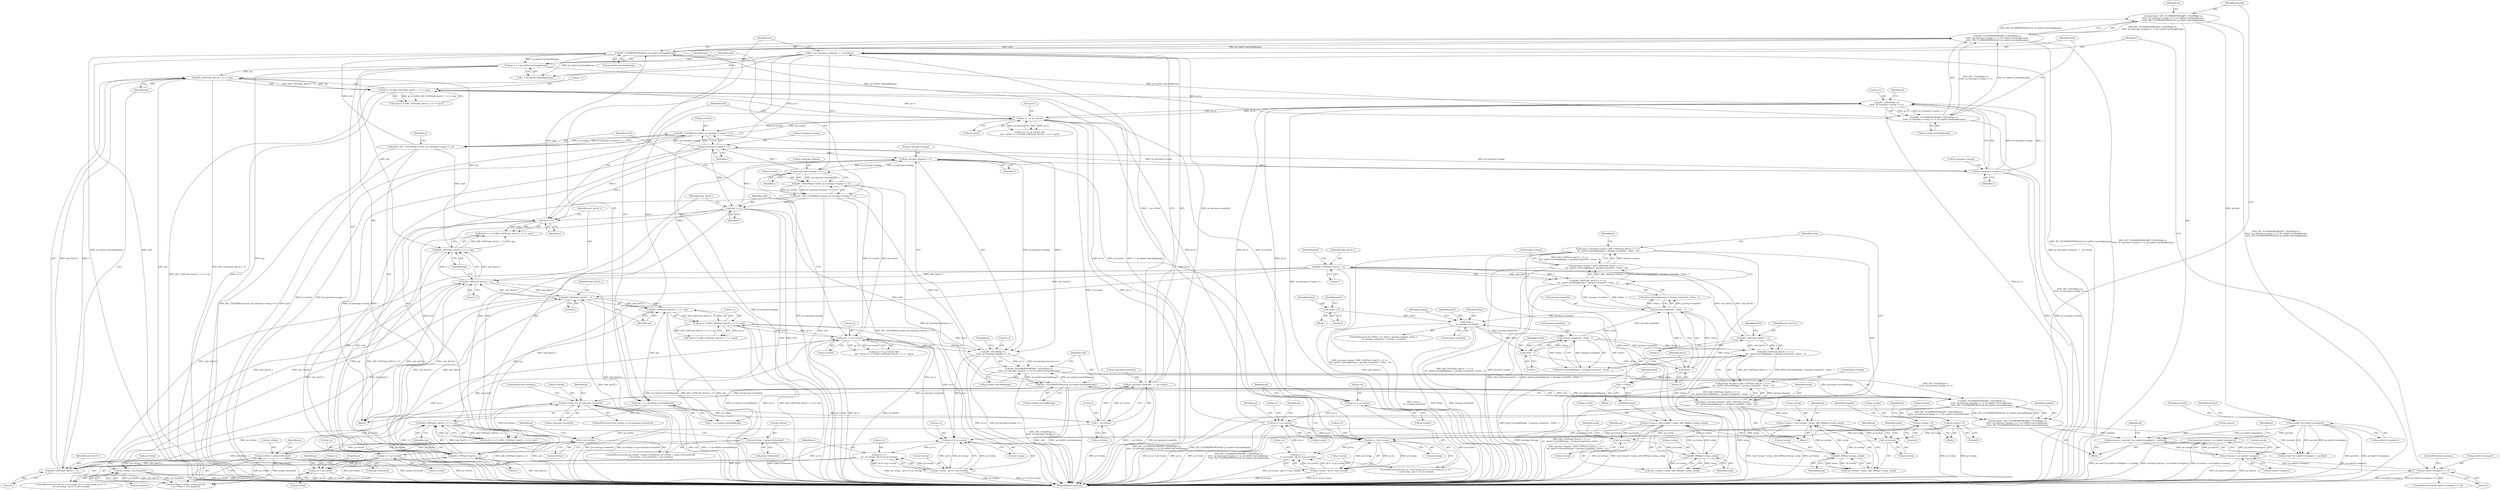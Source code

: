 digraph "0_jasper_f25486c3d4aa472fec79150f2c41ed4333395d3d@API" {
"1000650" [label="(Call,assert(pi->prcno < pi->pirlvl->numprcs))"];
"1000651" [label="(Call,pi->prcno < pi->pirlvl->numprcs)"];
"1000637" [label="(Call,pi->prcno = prcvind * pi->pirlvl->numhprcs + prchind)"];
"1000642" [label="(Call,prcvind * pi->pirlvl->numhprcs)"];
"1000610" [label="(Call,prcvind = JPC_FLOORDIVPOW2(JPC_CEILDIV(pi->y,\n\t\t\t\t\t\t  pi->picomp->vsamp << r), pi->pirlvl->prcheightexpn) -\n\t\t\t\t\t\t  JPC_FLOORDIVPOW2(try0, pi->pirlvl->prcheightexpn))"];
"1000612" [label="(Call,JPC_FLOORDIVPOW2(JPC_CEILDIV(pi->y,\n\t\t\t\t\t\t  pi->picomp->vsamp << r), pi->pirlvl->prcheightexpn) -\n\t\t\t\t\t\t  JPC_FLOORDIVPOW2(try0, pi->pirlvl->prcheightexpn))"];
"1000613" [label="(Call,JPC_FLOORDIVPOW2(JPC_CEILDIV(pi->y,\n\t\t\t\t\t\t  pi->picomp->vsamp << r), pi->pirlvl->prcheightexpn))"];
"1000614" [label="(Call,JPC_CEILDIV(pi->y,\n\t\t\t\t\t\t  pi->picomp->vsamp << r))"];
"1000556" [label="(Call,pi->y == pi->ystart)"];
"1000329" [label="(Call,pi->y < pi->yend)"];
"1000322" [label="(Call,pi->y = pi->ystart)"];
"1000513" [label="(Call,JPC_CEILDIV(pi->ystart, pi->picomp->vsamp << r))"];
"1000517" [label="(Call,pi->picomp->vsamp << r)"];
"1000618" [label="(Call,pi->picomp->vsamp << r)"];
"1000591" [label="(Call,pi->picomp->hsamp << r)"];
"1000504" [label="(Call,pi->picomp->hsamp << r)"];
"1000467" [label="(Call,r = pi->picomp->numrlvls - 1 - pi->rlvlno)"];
"1000469" [label="(Call,pi->picomp->numrlvls - 1 - pi->rlvlno)"];
"1000432" [label="(Call,pi->rlvlno >= pi->picomp->numrlvls)"];
"1000309" [label="(Call,pi->rlvlno < pi->maxrlvls)"];
"1000302" [label="(Call,pi->rlvlno < pchg->rlvlnoend)"];
"1000294" [label="(Call,pi->rlvlno = pchg->rlvlnostart)"];
"1000316" [label="(Call,++pi->rlvlno)"];
"1000475" [label="(Call,1 - pi->rlvlno)"];
"1000564" [label="(Call,try0 << r)"];
"1000511" [label="(Call,try0 = JPC_CEILDIV(pi->ystart, pi->picomp->vsamp << r))"];
"1000536" [label="(Call,trx0 << r)"];
"1000498" [label="(Call,trx0 = JPC_CEILDIV(pi->xstart, pi->picomp->hsamp << r))"];
"1000500" [label="(Call,JPC_CEILDIV(pi->xstart, pi->picomp->hsamp << r))"];
"1000528" [label="(Call,pi->x == pi->xstart)"];
"1000360" [label="(Call,pi->x < pi->xend)"];
"1000367" [label="(Call,pi->x +=\n\t\t\t  pi->xstep - (pi->x % pi->xstep))"];
"1000371" [label="(Call,pi->xstep - (pi->x % pi->xstep))"];
"1000375" [label="(Call,pi->x % pi->xstep)"];
"1000545" [label="(Call,pi->x % (JAS_CAST(uint_fast32_t, 1) << rpx))"];
"1000549" [label="(Call,JAS_CAST(uint_fast32_t, 1) << rpx)"];
"1000550" [label="(Call,JAS_CAST(uint_fast32_t, 1))"];
"1000578" [label="(Call,JAS_CAST(uint_fast32_t, 1))"];
"1000568" [label="(Call,JAS_CAST(uint_fast32_t, 1))"];
"1000244" [label="(Call,JAS_CAST(uint_fast32_t, 1))"];
"1000223" [label="(Call,JAS_CAST(uint_fast32_t, 1))"];
"1000540" [label="(Call,JAS_CAST(uint_fast32_t, 1))"];
"1000539" [label="(Call,JAS_CAST(uint_fast32_t, 1) << rpx)"];
"1000480" [label="(Call,rpx = r + pi->pirlvl->prcwidthexpn)"];
"1000603" [label="(Call,JPC_FLOORDIVPOW2(trx0, pi->pirlvl->prcwidthexpn))"];
"1000586" [label="(Call,JPC_FLOORDIVPOW2(JPC_CEILDIV(pi->x,\n\t\t\t\t\t\t  pi->picomp->hsamp << r), pi->pirlvl->prcwidthexpn))"];
"1000587" [label="(Call,JPC_CEILDIV(pi->x,\n\t\t\t\t\t\t  pi->picomp->hsamp << r))"];
"1000258" [label="(Call,pi->xstep = (!pi->xstep) ? xstep : JAS_MIN(pi->xstep, xstep))"];
"1000216" [label="(Call,xstep = picomp->hsamp * (JAS_CAST(uint_fast32_t, 1) <<\n\t\t\t\t  (pirlvl->prcwidthexpn + picomp->numrlvls - rlvlno - 1)))"];
"1000218" [label="(Call,picomp->hsamp * (JAS_CAST(uint_fast32_t, 1) <<\n\t\t\t\t  (pirlvl->prcwidthexpn + picomp->numrlvls - rlvlno - 1)))"];
"1000222" [label="(Call,JAS_CAST(uint_fast32_t, 1) <<\n\t\t\t\t  (pirlvl->prcwidthexpn + picomp->numrlvls - rlvlno - 1))"];
"1000230" [label="(Call,picomp->numrlvls - rlvlno - 1)"];
"1000173" [label="(Call,rlvlno <\n \t\t\t  picomp->numrlvls)"];
"1000165" [label="(Call,rlvlno = 0)"];
"1000179" [label="(Call,++rlvlno)"];
"1000255" [label="(Call,rlvlno - 1)"];
"1000234" [label="(Call,rlvlno - 1)"];
"1000251" [label="(Call,picomp->numrlvls - rlvlno - 1)"];
"1000268" [label="(Call,JAS_MIN(pi->xstep, xstep))"];
"1000263" [label="(Call,!pi->xstep)"];
"1000132" [label="(Call,pi->xstep = 0)"];
"1000353" [label="(Call,pi->x = pi->xstart)"];
"1000336" [label="(Call,pi->y +=\n\t\t  pi->ystep - (pi->y % pi->ystep))"];
"1000340" [label="(Call,pi->ystep - (pi->y % pi->ystep))"];
"1000344" [label="(Call,pi->y % pi->ystep)"];
"1000573" [label="(Call,pi->y % (JAS_CAST(uint_fast32_t, 1) << rpy))"];
"1000577" [label="(Call,JAS_CAST(uint_fast32_t, 1) << rpy)"];
"1000567" [label="(Call,JAS_CAST(uint_fast32_t, 1) << rpy)"];
"1000489" [label="(Call,rpy = r + pi->pirlvl->prcheightexpn)"];
"1000630" [label="(Call,JPC_FLOORDIVPOW2(try0, pi->pirlvl->prcheightexpn))"];
"1000273" [label="(Call,pi->ystep = (!pi->ystep) ? ystep : JAS_MIN(pi->ystep, ystep))"];
"1000283" [label="(Call,JAS_MIN(pi->ystep, ystep))"];
"1000278" [label="(Call,!pi->ystep)"];
"1000137" [label="(Call,pi->ystep = 0)"];
"1000237" [label="(Call,ystep = picomp->vsamp * (JAS_CAST(uint_fast32_t, 1) <<\n\t\t\t\t  (pirlvl->prcheightexpn + picomp->numrlvls - rlvlno - 1)))"];
"1000239" [label="(Call,picomp->vsamp * (JAS_CAST(uint_fast32_t, 1) <<\n\t\t\t\t  (pirlvl->prcheightexpn + picomp->numrlvls - rlvlno - 1)))"];
"1000243" [label="(Call,JAS_CAST(uint_fast32_t, 1) <<\n\t\t\t\t  (pirlvl->prcheightexpn + picomp->numrlvls - rlvlno - 1))"];
"1000583" [label="(Call,prchind = JPC_FLOORDIVPOW2(JPC_CEILDIV(pi->x,\n\t\t\t\t\t\t  pi->picomp->hsamp << r), pi->pirlvl->prcwidthexpn) -\n\t\t\t\t\t\t  JPC_FLOORDIVPOW2(trx0, pi->pirlvl->prcwidthexpn))"];
"1000585" [label="(Call,JPC_FLOORDIVPOW2(JPC_CEILDIV(pi->x,\n\t\t\t\t\t\t  pi->picomp->hsamp << r), pi->pirlvl->prcwidthexpn) -\n\t\t\t\t\t\t  JPC_FLOORDIVPOW2(trx0, pi->pirlvl->prcwidthexpn))"];
"1000458" [label="(Call,pi->pirlvl->numprcs == 0)"];
"1000224" [label="(Identifier,uint_fast32_t)"];
"1000133" [label="(Call,pi->xstep)"];
"1000283" [label="(Call,JAS_MIN(pi->ystep, ystep))"];
"1000226" [label="(Call,pirlvl->prcwidthexpn + picomp->numrlvls - rlvlno - 1)"];
"1000275" [label="(Identifier,pi)"];
"1000491" [label="(Call,r + pi->pirlvl->prcheightexpn)"];
"1000137" [label="(Call,pi->ystep = 0)"];
"1000523" [label="(Identifier,r)"];
"1000274" [label="(Call,pi->ystep)"];
"1000279" [label="(Call,pi->ystep)"];
"1000651" [label="(Call,pi->prcno < pi->pirlvl->numprcs)"];
"1000277" [label="(Call,(!pi->ystep) ? ystep : JAS_MIN(pi->ystep, ystep))"];
"1000573" [label="(Call,pi->y % (JAS_CAST(uint_fast32_t, 1) << rpy))"];
"1000597" [label="(Identifier,r)"];
"1000544" [label="(Call,!(pi->x % (JAS_CAST(uint_fast32_t, 1) << rpx)))"];
"1000600" [label="(Identifier,pi)"];
"1000252" [label="(Call,picomp->numrlvls)"];
"1000367" [label="(Call,pi->x +=\n\t\t\t  pi->xstep - (pi->x % pi->xstep))"];
"1000536" [label="(Call,trx0 << r)"];
"1000264" [label="(Call,pi->xstep)"];
"1000458" [label="(Call,pi->pirlvl->numprcs == 0)"];
"1000663" [label="(Identifier,pi)"];
"1000166" [label="(Identifier,rlvlno)"];
"1000642" [label="(Call,prcvind * pi->pirlvl->numhprcs)"];
"1000552" [label="(Literal,1)"];
"1000257" [label="(Literal,1)"];
"1000357" [label="(Call,pi->xstart)"];
"1000567" [label="(Call,JAS_CAST(uint_fast32_t, 1) << rpy)"];
"1000630" [label="(Call,JPC_FLOORDIVPOW2(try0, pi->pirlvl->prcheightexpn))"];
"1000604" [label="(Identifier,trx0)"];
"1000272" [label="(Identifier,xstep)"];
"1000442" [label="(ControlStructure,continue;)"];
"1000183" [label="(Block,)"];
"1000510" [label="(Identifier,r)"];
"1000615" [label="(Call,pi->y)"];
"1000364" [label="(Call,pi->xend)"];
"1000498" [label="(Call,trx0 = JPC_CEILDIV(pi->xstart, pi->picomp->hsamp << r))"];
"1000302" [label="(Call,pi->rlvlno < pchg->rlvlnoend)"];
"1000375" [label="(Call,pi->x % pi->xstep)"];
"1000301" [label="(Call,pi->rlvlno < pchg->rlvlnoend &&\n\t  pi->rlvlno < pi->maxrlvls)"];
"1000432" [label="(Call,pi->rlvlno >= pi->picomp->numrlvls)"];
"1000553" [label="(Identifier,rpx)"];
"1000139" [label="(Identifier,pi)"];
"1000260" [label="(Identifier,pi)"];
"1000371" [label="(Call,pi->xstep - (pi->x % pi->xstep))"];
"1000175" [label="(Call,picomp->numrlvls)"];
"1000624" [label="(Identifier,r)"];
"1000298" [label="(Call,pchg->rlvlnostart)"];
"1000362" [label="(Identifier,pi)"];
"1000180" [label="(Identifier,rlvlno)"];
"1000132" [label="(Call,pi->xstep = 0)"];
"1000268" [label="(Call,JAS_MIN(pi->xstep, xstep))"];
"1000612" [label="(Call,JPC_FLOORDIVPOW2(JPC_CEILDIV(pi->y,\n\t\t\t\t\t\t  pi->picomp->vsamp << r), pi->pirlvl->prcheightexpn) -\n\t\t\t\t\t\t  JPC_FLOORDIVPOW2(try0, pi->pirlvl->prcheightexpn))"];
"1000225" [label="(Literal,1)"];
"1000355" [label="(Identifier,pi)"];
"1000470" [label="(Call,pi->picomp->numrlvls)"];
"1000246" [label="(Literal,1)"];
"1000179" [label="(Call,++rlvlno)"];
"1000322" [label="(Call,pi->y = pi->ystart)"];
"1000316" [label="(Call,++pi->rlvlno)"];
"1000222" [label="(Call,JAS_CAST(uint_fast32_t, 1) <<\n\t\t\t\t  (pirlvl->prcwidthexpn + picomp->numrlvls - rlvlno - 1))"];
"1000270" [label="(Identifier,pi)"];
"1000131" [label="(Block,)"];
"1000165" [label="(Call,rlvlno = 0)"];
"1000560" [label="(Call,pi->ystart)"];
"1000570" [label="(Literal,1)"];
"1000361" [label="(Call,pi->x)"];
"1000258" [label="(Call,pi->xstep = (!pi->xstep) ? xstep : JAS_MIN(pi->xstep, xstep))"];
"1000173" [label="(Call,rlvlno <\n \t\t\t  picomp->numrlvls)"];
"1000330" [label="(Call,pi->y)"];
"1000649" [label="(Identifier,prchind)"];
"1000336" [label="(Call,pi->y +=\n\t\t  pi->ystep - (pi->y % pi->ystep))"];
"1000564" [label="(Call,try0 << r)"];
"1000541" [label="(Identifier,uint_fast32_t)"];
"1000517" [label="(Call,pi->picomp->vsamp << r)"];
"1000329" [label="(Call,pi->y < pi->yend)"];
"1000592" [label="(Call,pi->picomp->hsamp)"];
"1000542" [label="(Literal,1)"];
"1000480" [label="(Call,rpx = r + pi->pirlvl->prcwidthexpn)"];
"1000568" [label="(Call,JAS_CAST(uint_fast32_t, 1))"];
"1000565" [label="(Identifier,try0)"];
"1000513" [label="(Call,JPC_CEILDIV(pi->ystart, pi->picomp->vsamp << r))"];
"1000625" [label="(Call,pi->pirlvl->prcheightexpn)"];
"1000632" [label="(Call,pi->pirlvl->prcheightexpn)"];
"1000333" [label="(Call,pi->yend)"];
"1000433" [label="(Call,pi->rlvlno)"];
"1000230" [label="(Call,picomp->numrlvls - rlvlno - 1)"];
"1000159" [label="(Identifier,compno)"];
"1000537" [label="(Identifier,trx0)"];
"1000505" [label="(Call,pi->picomp->hsamp)"];
"1000217" [label="(Identifier,xstep)"];
"1000138" [label="(Call,pi->ystep)"];
"1000550" [label="(Call,JAS_CAST(uint_fast32_t, 1))"];
"1000341" [label="(Call,pi->ystep)"];
"1000500" [label="(Call,JPC_CEILDIV(pi->xstart, pi->picomp->hsamp << r))"];
"1000588" [label="(Call,pi->x)"];
"1000345" [label="(Call,pi->y)"];
"1000259" [label="(Call,pi->xstep)"];
"1000577" [label="(Call,JAS_CAST(uint_fast32_t, 1) << rpy)"];
"1000571" [label="(Identifier,rpy)"];
"1000189" [label="(Identifier,pirlvl)"];
"1000555" [label="(Call,pi->y == pi->ystart &&\n\t\t\t\t\t  ((try0 << r) % (JAS_CAST(uint_fast32_t, 1) << rpy)))"];
"1000376" [label="(Call,pi->x)"];
"1000579" [label="(Identifier,uint_fast32_t)"];
"1000387" [label="(Identifier,pi)"];
"1000235" [label="(Identifier,rlvlno)"];
"1000323" [label="(Call,pi->y)"];
"1000326" [label="(Call,pi->ystart)"];
"1000306" [label="(Call,pchg->rlvlnoend)"];
"1000352" [label="(ControlStructure,for (pi->x = pi->xstart; pi->x < pi->xend; pi->x +=\n\t\t\t  pi->xstep - (pi->x % pi->xstep)))"];
"1000245" [label="(Identifier,uint_fast32_t)"];
"1000284" [label="(Call,pi->ystep)"];
"1000282" [label="(Identifier,ystep)"];
"1000228" [label="(Identifier,pirlvl)"];
"1000530" [label="(Identifier,pi)"];
"1000303" [label="(Call,pi->rlvlno)"];
"1000287" [label="(Identifier,ystep)"];
"1000511" [label="(Call,try0 = JPC_CEILDIV(pi->ystart, pi->picomp->vsamp << r))"];
"1000543" [label="(Identifier,rpx)"];
"1000549" [label="(Call,JAS_CAST(uint_fast32_t, 1) << rpx)"];
"1000216" [label="(Call,xstep = picomp->hsamp * (JAS_CAST(uint_fast32_t, 1) <<\n\t\t\t\t  (pirlvl->prcwidthexpn + picomp->numrlvls - rlvlno - 1)))"];
"1000586" [label="(Call,JPC_FLOORDIVPOW2(JPC_CEILDIV(pi->x,\n\t\t\t\t\t\t  pi->picomp->hsamp << r), pi->pirlvl->prcwidthexpn))"];
"1000643" [label="(Identifier,prcvind)"];
"1000582" [label="(Block,)"];
"1000540" [label="(Call,JAS_CAST(uint_fast32_t, 1))"];
"1000655" [label="(Call,pi->pirlvl->numprcs)"];
"1000379" [label="(Call,pi->xstep)"];
"1000169" [label="(Identifier,pirlvl)"];
"1000459" [label="(Call,pi->pirlvl->numprcs)"];
"1000263" [label="(Call,!pi->xstep)"];
"1000532" [label="(Call,pi->xstart)"];
"1000267" [label="(Identifier,xstep)"];
"1000613" [label="(Call,JPC_FLOORDIVPOW2(JPC_CEILDIV(pi->y,\n\t\t\t\t\t\t  pi->picomp->vsamp << r), pi->pirlvl->prcheightexpn))"];
"1000535" [label="(Call,(trx0 << r) % (JAS_CAST(uint_fast32_t, 1) << rpx))"];
"1000476" [label="(Literal,1)"];
"1000499" [label="(Identifier,trx0)"];
"1000585" [label="(Call,JPC_FLOORDIVPOW2(JPC_CEILDIV(pi->x,\n\t\t\t\t\t\t  pi->picomp->hsamp << r), pi->pirlvl->prcwidthexpn) -\n\t\t\t\t\t\t  JPC_FLOORDIVPOW2(trx0, pi->pirlvl->prcwidthexpn))"];
"1000285" [label="(Identifier,pi)"];
"1000141" [label="(Literal,0)"];
"1000641" [label="(Call,prcvind * pi->pirlvl->numhprcs + prchind)"];
"1000627" [label="(Identifier,pi)"];
"1000309" [label="(Call,pi->rlvlno < pi->maxrlvls)"];
"1000583" [label="(Call,prchind = JPC_FLOORDIVPOW2(JPC_CEILDIV(pi->x,\n\t\t\t\t\t\t  pi->picomp->hsamp << r), pi->pirlvl->prcwidthexpn) -\n\t\t\t\t\t\t  JPC_FLOORDIVPOW2(trx0, pi->pirlvl->prcwidthexpn))"];
"1000569" [label="(Identifier,uint_fast32_t)"];
"1000638" [label="(Call,pi->prcno)"];
"1000557" [label="(Call,pi->y)"];
"1000337" [label="(Call,pi->y)"];
"1000644" [label="(Call,pi->pirlvl->numhprcs)"];
"1000269" [label="(Call,pi->xstep)"];
"1000489" [label="(Call,rpy = r + pi->pirlvl->prcheightexpn)"];
"1000344" [label="(Call,pi->y % pi->ystep)"];
"1000240" [label="(Call,picomp->vsamp)"];
"1000234" [label="(Call,rlvlno - 1)"];
"1000475" [label="(Call,1 - pi->rlvlno)"];
"1000587" [label="(Call,JPC_CEILDIV(pi->x,\n\t\t\t\t\t\t  pi->picomp->hsamp << r))"];
"1000468" [label="(Identifier,r)"];
"1000318" [label="(Identifier,pi)"];
"1000244" [label="(Call,JAS_CAST(uint_fast32_t, 1))"];
"1000431" [label="(ControlStructure,if (pi->rlvlno >= pi->picomp->numrlvls))"];
"1000614" [label="(Call,JPC_CEILDIV(pi->y,\n\t\t\t\t\t\t  pi->picomp->vsamp << r))"];
"1000546" [label="(Call,pi->x)"];
"1000650" [label="(Call,assert(pi->prcno < pi->pirlvl->numprcs))"];
"1000619" [label="(Call,pi->picomp->vsamp)"];
"1000639" [label="(Identifier,pi)"];
"1000490" [label="(Identifier,rpy)"];
"1000518" [label="(Call,pi->picomp->vsamp)"];
"1000163" [label="(ControlStructure,for (rlvlno = 0, pirlvl = picomp->pirlvls; rlvlno <\n \t\t\t  picomp->numrlvls; ++rlvlno, ++pirlvl))"];
"1000238" [label="(Identifier,ystep)"];
"1000538" [label="(Identifier,r)"];
"1000293" [label="(ControlStructure,for (pi->rlvlno = pchg->rlvlnostart; pi->rlvlno < pchg->rlvlnoend &&\n\t  pi->rlvlno < pi->maxrlvls; ++pi->rlvlno))"];
"1000539" [label="(Call,JAS_CAST(uint_fast32_t, 1) << rpx)"];
"1000445" [label="(Identifier,pi)"];
"1000304" [label="(Identifier,pi)"];
"1000545" [label="(Call,pi->x % (JAS_CAST(uint_fast32_t, 1) << rpx))"];
"1000223" [label="(Call,JAS_CAST(uint_fast32_t, 1))"];
"1000574" [label="(Call,pi->y)"];
"1000467" [label="(Call,r = pi->picomp->numrlvls - 1 - pi->rlvlno)"];
"1000572" [label="(Call,!(pi->y % (JAS_CAST(uint_fast32_t, 1) << rpy)))"];
"1000563" [label="(Call,(try0 << r) % (JAS_CAST(uint_fast32_t, 1) << rpy))"];
"1000591" [label="(Call,pi->picomp->hsamp << r)"];
"1000512" [label="(Identifier,try0)"];
"1000262" [label="(Call,(!pi->xstep) ? xstep : JAS_MIN(pi->xstep, xstep))"];
"1000603" [label="(Call,JPC_FLOORDIVPOW2(trx0, pi->pirlvl->prcwidthexpn))"];
"1000605" [label="(Call,pi->pirlvl->prcwidthexpn)"];
"1000255" [label="(Call,rlvlno - 1)"];
"1000294" [label="(Call,pi->rlvlno = pchg->rlvlnostart)"];
"1000529" [label="(Call,pi->x)"];
"1000338" [label="(Identifier,pi)"];
"1000580" [label="(Literal,1)"];
"1000610" [label="(Call,prcvind = JPC_FLOORDIVPOW2(JPC_CEILDIV(pi->y,\n\t\t\t\t\t\t  pi->picomp->vsamp << r), pi->pirlvl->prcheightexpn) -\n\t\t\t\t\t\t  JPC_FLOORDIVPOW2(try0, pi->pirlvl->prcheightexpn))"];
"1000464" [label="(Literal,0)"];
"1000653" [label="(Identifier,pi)"];
"1000239" [label="(Call,picomp->vsamp * (JAS_CAST(uint_fast32_t, 1) <<\n\t\t\t\t  (pirlvl->prcheightexpn + picomp->numrlvls - rlvlno - 1)))"];
"1000477" [label="(Call,pi->rlvlno)"];
"1000598" [label="(Call,pi->pirlvl->prcwidthexpn)"];
"1000348" [label="(Call,pi->ystep)"];
"1000321" [label="(ControlStructure,for (pi->y = pi->ystart; pi->y < pi->yend; pi->y +=\n\t\t  pi->ystep - (pi->y % pi->ystep)))"];
"1000372" [label="(Call,pi->xstep)"];
"1000584" [label="(Identifier,prchind)"];
"1000469" [label="(Call,pi->picomp->numrlvls - 1 - pi->rlvlno)"];
"1000436" [label="(Call,pi->picomp->numrlvls)"];
"1000313" [label="(Call,pi->maxrlvls)"];
"1000218" [label="(Call,picomp->hsamp * (JAS_CAST(uint_fast32_t, 1) <<\n\t\t\t\t  (pirlvl->prcwidthexpn + picomp->numrlvls - rlvlno - 1)))"];
"1000368" [label="(Call,pi->x)"];
"1000581" [label="(Identifier,rpy)"];
"1000295" [label="(Call,pi->rlvlno)"];
"1000247" [label="(Call,pirlvl->prcheightexpn + picomp->numrlvls - rlvlno - 1)"];
"1000354" [label="(Call,pi->x)"];
"1000164" [label="(Block,)"];
"1000174" [label="(Identifier,rlvlno)"];
"1000514" [label="(Call,pi->ystart)"];
"1000578" [label="(Call,JAS_CAST(uint_fast32_t, 1))"];
"1000182" [label="(Identifier,pirlvl)"];
"1000251" [label="(Call,picomp->numrlvls - rlvlno - 1)"];
"1000256" [label="(Identifier,rlvlno)"];
"1000219" [label="(Call,picomp->hsamp)"];
"1000145" [label="(Identifier,compno)"];
"1000311" [label="(Identifier,pi)"];
"1000618" [label="(Call,pi->picomp->vsamp << r)"];
"1000178" [label="(Block,)"];
"1000457" [label="(ControlStructure,if (pi->pirlvl->numprcs == 0))"];
"1000236" [label="(Literal,1)"];
"1000566" [label="(Identifier,r)"];
"1000501" [label="(Call,pi->xstart)"];
"1000249" [label="(Identifier,pirlvl)"];
"1000611" [label="(Identifier,prcvind)"];
"1000466" [label="(ControlStructure,continue;)"];
"1000716" [label="(MethodReturn,static int)"];
"1000528" [label="(Call,pi->x == pi->xstart)"];
"1000273" [label="(Call,pi->ystep = (!pi->ystep) ? ystep : JAS_MIN(pi->ystep, ystep))"];
"1000231" [label="(Call,picomp->numrlvls)"];
"1000237" [label="(Call,ystep = picomp->vsamp * (JAS_CAST(uint_fast32_t, 1) <<\n\t\t\t\t  (pirlvl->prcheightexpn + picomp->numrlvls - rlvlno - 1)))"];
"1000331" [label="(Identifier,pi)"];
"1000482" [label="(Call,r + pi->pirlvl->prcwidthexpn)"];
"1000551" [label="(Identifier,uint_fast32_t)"];
"1000556" [label="(Call,pi->y == pi->ystart)"];
"1000243" [label="(Call,JAS_CAST(uint_fast32_t, 1) <<\n\t\t\t\t  (pirlvl->prcheightexpn + picomp->numrlvls - rlvlno - 1))"];
"1000430" [label="(Block,)"];
"1000631" [label="(Identifier,try0)"];
"1000504" [label="(Call,pi->picomp->hsamp << r)"];
"1000340" [label="(Call,pi->ystep - (pi->y % pi->ystep))"];
"1000317" [label="(Call,pi->rlvlno)"];
"1000360" [label="(Call,pi->x < pi->xend)"];
"1000278" [label="(Call,!pi->ystep)"];
"1000353" [label="(Call,pi->x = pi->xstart)"];
"1000637" [label="(Call,pi->prcno = prcvind * pi->pirlvl->numhprcs + prchind)"];
"1000481" [label="(Identifier,rpx)"];
"1000167" [label="(Literal,0)"];
"1000652" [label="(Call,pi->prcno)"];
"1000527" [label="(Call,pi->x == pi->xstart &&\n\t\t\t\t\t  ((trx0 << r) % (JAS_CAST(uint_fast32_t, 1) << rpx)))"];
"1000310" [label="(Call,pi->rlvlno)"];
"1000136" [label="(Literal,0)"];
"1000650" -> "1000582"  [label="AST: "];
"1000650" -> "1000651"  [label="CFG: "];
"1000651" -> "1000650"  [label="AST: "];
"1000663" -> "1000650"  [label="CFG: "];
"1000650" -> "1000716"  [label="DDG: assert(pi->prcno < pi->pirlvl->numprcs)"];
"1000650" -> "1000716"  [label="DDG: pi->prcno < pi->pirlvl->numprcs"];
"1000651" -> "1000650"  [label="DDG: pi->prcno"];
"1000651" -> "1000650"  [label="DDG: pi->pirlvl->numprcs"];
"1000651" -> "1000655"  [label="CFG: "];
"1000652" -> "1000651"  [label="AST: "];
"1000655" -> "1000651"  [label="AST: "];
"1000651" -> "1000716"  [label="DDG: pi->pirlvl->numprcs"];
"1000651" -> "1000716"  [label="DDG: pi->prcno"];
"1000651" -> "1000458"  [label="DDG: pi->pirlvl->numprcs"];
"1000637" -> "1000651"  [label="DDG: pi->prcno"];
"1000458" -> "1000651"  [label="DDG: pi->pirlvl->numprcs"];
"1000637" -> "1000582"  [label="AST: "];
"1000637" -> "1000641"  [label="CFG: "];
"1000638" -> "1000637"  [label="AST: "];
"1000641" -> "1000637"  [label="AST: "];
"1000653" -> "1000637"  [label="CFG: "];
"1000637" -> "1000716"  [label="DDG: prcvind * pi->pirlvl->numhprcs + prchind"];
"1000642" -> "1000637"  [label="DDG: prcvind"];
"1000642" -> "1000637"  [label="DDG: pi->pirlvl->numhprcs"];
"1000583" -> "1000637"  [label="DDG: prchind"];
"1000642" -> "1000641"  [label="AST: "];
"1000642" -> "1000644"  [label="CFG: "];
"1000643" -> "1000642"  [label="AST: "];
"1000644" -> "1000642"  [label="AST: "];
"1000649" -> "1000642"  [label="CFG: "];
"1000642" -> "1000716"  [label="DDG: prcvind"];
"1000642" -> "1000716"  [label="DDG: pi->pirlvl->numhprcs"];
"1000642" -> "1000641"  [label="DDG: prcvind"];
"1000642" -> "1000641"  [label="DDG: pi->pirlvl->numhprcs"];
"1000610" -> "1000642"  [label="DDG: prcvind"];
"1000610" -> "1000582"  [label="AST: "];
"1000610" -> "1000612"  [label="CFG: "];
"1000611" -> "1000610"  [label="AST: "];
"1000612" -> "1000610"  [label="AST: "];
"1000639" -> "1000610"  [label="CFG: "];
"1000610" -> "1000716"  [label="DDG: JPC_FLOORDIVPOW2(JPC_CEILDIV(pi->y,\n\t\t\t\t\t\t  pi->picomp->vsamp << r), pi->pirlvl->prcheightexpn) -\n\t\t\t\t\t\t  JPC_FLOORDIVPOW2(try0, pi->pirlvl->prcheightexpn)"];
"1000612" -> "1000610"  [label="DDG: JPC_FLOORDIVPOW2(JPC_CEILDIV(pi->y,\n\t\t\t\t\t\t  pi->picomp->vsamp << r), pi->pirlvl->prcheightexpn)"];
"1000612" -> "1000610"  [label="DDG: JPC_FLOORDIVPOW2(try0, pi->pirlvl->prcheightexpn)"];
"1000612" -> "1000630"  [label="CFG: "];
"1000613" -> "1000612"  [label="AST: "];
"1000630" -> "1000612"  [label="AST: "];
"1000612" -> "1000716"  [label="DDG: JPC_FLOORDIVPOW2(try0, pi->pirlvl->prcheightexpn)"];
"1000612" -> "1000716"  [label="DDG: JPC_FLOORDIVPOW2(JPC_CEILDIV(pi->y,\n\t\t\t\t\t\t  pi->picomp->vsamp << r), pi->pirlvl->prcheightexpn)"];
"1000613" -> "1000612"  [label="DDG: JPC_CEILDIV(pi->y,\n\t\t\t\t\t\t  pi->picomp->vsamp << r)"];
"1000613" -> "1000612"  [label="DDG: pi->pirlvl->prcheightexpn"];
"1000630" -> "1000612"  [label="DDG: try0"];
"1000630" -> "1000612"  [label="DDG: pi->pirlvl->prcheightexpn"];
"1000613" -> "1000625"  [label="CFG: "];
"1000614" -> "1000613"  [label="AST: "];
"1000625" -> "1000613"  [label="AST: "];
"1000631" -> "1000613"  [label="CFG: "];
"1000613" -> "1000716"  [label="DDG: JPC_CEILDIV(pi->y,\n\t\t\t\t\t\t  pi->picomp->vsamp << r)"];
"1000614" -> "1000613"  [label="DDG: pi->y"];
"1000614" -> "1000613"  [label="DDG: pi->picomp->vsamp << r"];
"1000630" -> "1000613"  [label="DDG: pi->pirlvl->prcheightexpn"];
"1000613" -> "1000630"  [label="DDG: pi->pirlvl->prcheightexpn"];
"1000614" -> "1000618"  [label="CFG: "];
"1000615" -> "1000614"  [label="AST: "];
"1000618" -> "1000614"  [label="AST: "];
"1000627" -> "1000614"  [label="CFG: "];
"1000614" -> "1000716"  [label="DDG: pi->picomp->vsamp << r"];
"1000614" -> "1000716"  [label="DDG: pi->y"];
"1000614" -> "1000344"  [label="DDG: pi->y"];
"1000614" -> "1000556"  [label="DDG: pi->y"];
"1000556" -> "1000614"  [label="DDG: pi->y"];
"1000329" -> "1000614"  [label="DDG: pi->y"];
"1000573" -> "1000614"  [label="DDG: pi->y"];
"1000618" -> "1000614"  [label="DDG: pi->picomp->vsamp"];
"1000618" -> "1000614"  [label="DDG: r"];
"1000556" -> "1000555"  [label="AST: "];
"1000556" -> "1000560"  [label="CFG: "];
"1000557" -> "1000556"  [label="AST: "];
"1000560" -> "1000556"  [label="AST: "];
"1000565" -> "1000556"  [label="CFG: "];
"1000555" -> "1000556"  [label="CFG: "];
"1000556" -> "1000716"  [label="DDG: pi->ystart"];
"1000556" -> "1000716"  [label="DDG: pi->y"];
"1000556" -> "1000322"  [label="DDG: pi->ystart"];
"1000556" -> "1000344"  [label="DDG: pi->y"];
"1000556" -> "1000513"  [label="DDG: pi->ystart"];
"1000556" -> "1000555"  [label="DDG: pi->y"];
"1000556" -> "1000555"  [label="DDG: pi->ystart"];
"1000329" -> "1000556"  [label="DDG: pi->y"];
"1000573" -> "1000556"  [label="DDG: pi->y"];
"1000513" -> "1000556"  [label="DDG: pi->ystart"];
"1000556" -> "1000573"  [label="DDG: pi->y"];
"1000329" -> "1000321"  [label="AST: "];
"1000329" -> "1000333"  [label="CFG: "];
"1000330" -> "1000329"  [label="AST: "];
"1000333" -> "1000329"  [label="AST: "];
"1000355" -> "1000329"  [label="CFG: "];
"1000318" -> "1000329"  [label="CFG: "];
"1000329" -> "1000716"  [label="DDG: pi->yend"];
"1000329" -> "1000716"  [label="DDG: pi->y < pi->yend"];
"1000329" -> "1000716"  [label="DDG: pi->y"];
"1000322" -> "1000329"  [label="DDG: pi->y"];
"1000336" -> "1000329"  [label="DDG: pi->y"];
"1000329" -> "1000344"  [label="DDG: pi->y"];
"1000322" -> "1000321"  [label="AST: "];
"1000322" -> "1000326"  [label="CFG: "];
"1000323" -> "1000322"  [label="AST: "];
"1000326" -> "1000322"  [label="AST: "];
"1000331" -> "1000322"  [label="CFG: "];
"1000322" -> "1000716"  [label="DDG: pi->ystart"];
"1000513" -> "1000322"  [label="DDG: pi->ystart"];
"1000513" -> "1000511"  [label="AST: "];
"1000513" -> "1000517"  [label="CFG: "];
"1000514" -> "1000513"  [label="AST: "];
"1000517" -> "1000513"  [label="AST: "];
"1000511" -> "1000513"  [label="CFG: "];
"1000513" -> "1000716"  [label="DDG: pi->ystart"];
"1000513" -> "1000716"  [label="DDG: pi->picomp->vsamp << r"];
"1000513" -> "1000511"  [label="DDG: pi->ystart"];
"1000513" -> "1000511"  [label="DDG: pi->picomp->vsamp << r"];
"1000517" -> "1000513"  [label="DDG: pi->picomp->vsamp"];
"1000517" -> "1000513"  [label="DDG: r"];
"1000517" -> "1000523"  [label="CFG: "];
"1000518" -> "1000517"  [label="AST: "];
"1000523" -> "1000517"  [label="AST: "];
"1000517" -> "1000716"  [label="DDG: pi->picomp->vsamp"];
"1000517" -> "1000716"  [label="DDG: r"];
"1000618" -> "1000517"  [label="DDG: pi->picomp->vsamp"];
"1000504" -> "1000517"  [label="DDG: r"];
"1000517" -> "1000536"  [label="DDG: r"];
"1000517" -> "1000564"  [label="DDG: r"];
"1000517" -> "1000591"  [label="DDG: r"];
"1000517" -> "1000618"  [label="DDG: pi->picomp->vsamp"];
"1000618" -> "1000624"  [label="CFG: "];
"1000619" -> "1000618"  [label="AST: "];
"1000624" -> "1000618"  [label="AST: "];
"1000618" -> "1000716"  [label="DDG: r"];
"1000618" -> "1000716"  [label="DDG: pi->picomp->vsamp"];
"1000591" -> "1000618"  [label="DDG: r"];
"1000591" -> "1000587"  [label="AST: "];
"1000591" -> "1000597"  [label="CFG: "];
"1000592" -> "1000591"  [label="AST: "];
"1000597" -> "1000591"  [label="AST: "];
"1000587" -> "1000591"  [label="CFG: "];
"1000591" -> "1000716"  [label="DDG: pi->picomp->hsamp"];
"1000591" -> "1000504"  [label="DDG: pi->picomp->hsamp"];
"1000591" -> "1000587"  [label="DDG: pi->picomp->hsamp"];
"1000591" -> "1000587"  [label="DDG: r"];
"1000504" -> "1000591"  [label="DDG: pi->picomp->hsamp"];
"1000564" -> "1000591"  [label="DDG: r"];
"1000536" -> "1000591"  [label="DDG: r"];
"1000504" -> "1000500"  [label="AST: "];
"1000504" -> "1000510"  [label="CFG: "];
"1000505" -> "1000504"  [label="AST: "];
"1000510" -> "1000504"  [label="AST: "];
"1000500" -> "1000504"  [label="CFG: "];
"1000504" -> "1000716"  [label="DDG: pi->picomp->hsamp"];
"1000504" -> "1000500"  [label="DDG: pi->picomp->hsamp"];
"1000504" -> "1000500"  [label="DDG: r"];
"1000467" -> "1000504"  [label="DDG: r"];
"1000467" -> "1000430"  [label="AST: "];
"1000467" -> "1000469"  [label="CFG: "];
"1000468" -> "1000467"  [label="AST: "];
"1000469" -> "1000467"  [label="AST: "];
"1000481" -> "1000467"  [label="CFG: "];
"1000467" -> "1000716"  [label="DDG: pi->picomp->numrlvls - 1 - pi->rlvlno"];
"1000469" -> "1000467"  [label="DDG: pi->picomp->numrlvls"];
"1000469" -> "1000467"  [label="DDG: 1 - pi->rlvlno"];
"1000467" -> "1000480"  [label="DDG: r"];
"1000467" -> "1000482"  [label="DDG: r"];
"1000467" -> "1000489"  [label="DDG: r"];
"1000467" -> "1000491"  [label="DDG: r"];
"1000469" -> "1000475"  [label="CFG: "];
"1000470" -> "1000469"  [label="AST: "];
"1000475" -> "1000469"  [label="AST: "];
"1000469" -> "1000716"  [label="DDG: 1 - pi->rlvlno"];
"1000469" -> "1000716"  [label="DDG: pi->picomp->numrlvls"];
"1000469" -> "1000432"  [label="DDG: pi->picomp->numrlvls"];
"1000432" -> "1000469"  [label="DDG: pi->picomp->numrlvls"];
"1000475" -> "1000469"  [label="DDG: 1"];
"1000475" -> "1000469"  [label="DDG: pi->rlvlno"];
"1000432" -> "1000431"  [label="AST: "];
"1000432" -> "1000436"  [label="CFG: "];
"1000433" -> "1000432"  [label="AST: "];
"1000436" -> "1000432"  [label="AST: "];
"1000442" -> "1000432"  [label="CFG: "];
"1000445" -> "1000432"  [label="CFG: "];
"1000432" -> "1000716"  [label="DDG: pi->picomp->numrlvls"];
"1000432" -> "1000716"  [label="DDG: pi->rlvlno >= pi->picomp->numrlvls"];
"1000432" -> "1000316"  [label="DDG: pi->rlvlno"];
"1000309" -> "1000432"  [label="DDG: pi->rlvlno"];
"1000302" -> "1000432"  [label="DDG: pi->rlvlno"];
"1000475" -> "1000432"  [label="DDG: pi->rlvlno"];
"1000432" -> "1000475"  [label="DDG: pi->rlvlno"];
"1000309" -> "1000301"  [label="AST: "];
"1000309" -> "1000313"  [label="CFG: "];
"1000310" -> "1000309"  [label="AST: "];
"1000313" -> "1000309"  [label="AST: "];
"1000301" -> "1000309"  [label="CFG: "];
"1000309" -> "1000716"  [label="DDG: pi->rlvlno"];
"1000309" -> "1000716"  [label="DDG: pi->maxrlvls"];
"1000309" -> "1000301"  [label="DDG: pi->rlvlno"];
"1000309" -> "1000301"  [label="DDG: pi->maxrlvls"];
"1000302" -> "1000309"  [label="DDG: pi->rlvlno"];
"1000309" -> "1000316"  [label="DDG: pi->rlvlno"];
"1000302" -> "1000301"  [label="AST: "];
"1000302" -> "1000306"  [label="CFG: "];
"1000303" -> "1000302"  [label="AST: "];
"1000306" -> "1000302"  [label="AST: "];
"1000311" -> "1000302"  [label="CFG: "];
"1000301" -> "1000302"  [label="CFG: "];
"1000302" -> "1000716"  [label="DDG: pi->rlvlno"];
"1000302" -> "1000716"  [label="DDG: pchg->rlvlnoend"];
"1000302" -> "1000301"  [label="DDG: pi->rlvlno"];
"1000302" -> "1000301"  [label="DDG: pchg->rlvlnoend"];
"1000294" -> "1000302"  [label="DDG: pi->rlvlno"];
"1000316" -> "1000302"  [label="DDG: pi->rlvlno"];
"1000302" -> "1000316"  [label="DDG: pi->rlvlno"];
"1000294" -> "1000293"  [label="AST: "];
"1000294" -> "1000298"  [label="CFG: "];
"1000295" -> "1000294"  [label="AST: "];
"1000298" -> "1000294"  [label="AST: "];
"1000304" -> "1000294"  [label="CFG: "];
"1000294" -> "1000716"  [label="DDG: pchg->rlvlnostart"];
"1000316" -> "1000293"  [label="AST: "];
"1000316" -> "1000317"  [label="CFG: "];
"1000317" -> "1000316"  [label="AST: "];
"1000304" -> "1000316"  [label="CFG: "];
"1000475" -> "1000316"  [label="DDG: pi->rlvlno"];
"1000475" -> "1000477"  [label="CFG: "];
"1000476" -> "1000475"  [label="AST: "];
"1000477" -> "1000475"  [label="AST: "];
"1000475" -> "1000716"  [label="DDG: pi->rlvlno"];
"1000564" -> "1000563"  [label="AST: "];
"1000564" -> "1000566"  [label="CFG: "];
"1000565" -> "1000564"  [label="AST: "];
"1000566" -> "1000564"  [label="AST: "];
"1000569" -> "1000564"  [label="CFG: "];
"1000564" -> "1000716"  [label="DDG: r"];
"1000564" -> "1000716"  [label="DDG: try0"];
"1000564" -> "1000563"  [label="DDG: try0"];
"1000564" -> "1000563"  [label="DDG: r"];
"1000511" -> "1000564"  [label="DDG: try0"];
"1000536" -> "1000564"  [label="DDG: r"];
"1000564" -> "1000630"  [label="DDG: try0"];
"1000511" -> "1000430"  [label="AST: "];
"1000512" -> "1000511"  [label="AST: "];
"1000530" -> "1000511"  [label="CFG: "];
"1000511" -> "1000716"  [label="DDG: JPC_CEILDIV(pi->ystart, pi->picomp->vsamp << r)"];
"1000511" -> "1000716"  [label="DDG: try0"];
"1000511" -> "1000630"  [label="DDG: try0"];
"1000536" -> "1000535"  [label="AST: "];
"1000536" -> "1000538"  [label="CFG: "];
"1000537" -> "1000536"  [label="AST: "];
"1000538" -> "1000536"  [label="AST: "];
"1000541" -> "1000536"  [label="CFG: "];
"1000536" -> "1000716"  [label="DDG: r"];
"1000536" -> "1000716"  [label="DDG: trx0"];
"1000536" -> "1000535"  [label="DDG: trx0"];
"1000536" -> "1000535"  [label="DDG: r"];
"1000498" -> "1000536"  [label="DDG: trx0"];
"1000536" -> "1000603"  [label="DDG: trx0"];
"1000498" -> "1000430"  [label="AST: "];
"1000498" -> "1000500"  [label="CFG: "];
"1000499" -> "1000498"  [label="AST: "];
"1000500" -> "1000498"  [label="AST: "];
"1000512" -> "1000498"  [label="CFG: "];
"1000498" -> "1000716"  [label="DDG: trx0"];
"1000498" -> "1000716"  [label="DDG: JPC_CEILDIV(pi->xstart, pi->picomp->hsamp << r)"];
"1000500" -> "1000498"  [label="DDG: pi->xstart"];
"1000500" -> "1000498"  [label="DDG: pi->picomp->hsamp << r"];
"1000498" -> "1000603"  [label="DDG: trx0"];
"1000501" -> "1000500"  [label="AST: "];
"1000500" -> "1000716"  [label="DDG: pi->picomp->hsamp << r"];
"1000528" -> "1000500"  [label="DDG: pi->xstart"];
"1000500" -> "1000528"  [label="DDG: pi->xstart"];
"1000528" -> "1000527"  [label="AST: "];
"1000528" -> "1000532"  [label="CFG: "];
"1000529" -> "1000528"  [label="AST: "];
"1000532" -> "1000528"  [label="AST: "];
"1000537" -> "1000528"  [label="CFG: "];
"1000527" -> "1000528"  [label="CFG: "];
"1000528" -> "1000716"  [label="DDG: pi->x"];
"1000528" -> "1000716"  [label="DDG: pi->xstart"];
"1000528" -> "1000353"  [label="DDG: pi->xstart"];
"1000528" -> "1000375"  [label="DDG: pi->x"];
"1000528" -> "1000527"  [label="DDG: pi->x"];
"1000528" -> "1000527"  [label="DDG: pi->xstart"];
"1000360" -> "1000528"  [label="DDG: pi->x"];
"1000545" -> "1000528"  [label="DDG: pi->x"];
"1000587" -> "1000528"  [label="DDG: pi->x"];
"1000528" -> "1000545"  [label="DDG: pi->x"];
"1000528" -> "1000587"  [label="DDG: pi->x"];
"1000360" -> "1000352"  [label="AST: "];
"1000360" -> "1000364"  [label="CFG: "];
"1000361" -> "1000360"  [label="AST: "];
"1000364" -> "1000360"  [label="AST: "];
"1000387" -> "1000360"  [label="CFG: "];
"1000338" -> "1000360"  [label="CFG: "];
"1000360" -> "1000716"  [label="DDG: pi->x"];
"1000360" -> "1000716"  [label="DDG: pi->xend"];
"1000360" -> "1000716"  [label="DDG: pi->x < pi->xend"];
"1000367" -> "1000360"  [label="DDG: pi->x"];
"1000353" -> "1000360"  [label="DDG: pi->x"];
"1000360" -> "1000375"  [label="DDG: pi->x"];
"1000367" -> "1000352"  [label="AST: "];
"1000367" -> "1000371"  [label="CFG: "];
"1000368" -> "1000367"  [label="AST: "];
"1000371" -> "1000367"  [label="AST: "];
"1000362" -> "1000367"  [label="CFG: "];
"1000367" -> "1000716"  [label="DDG: pi->xstep - (pi->x % pi->xstep)"];
"1000371" -> "1000367"  [label="DDG: pi->xstep"];
"1000371" -> "1000367"  [label="DDG: pi->x % pi->xstep"];
"1000375" -> "1000367"  [label="DDG: pi->x"];
"1000371" -> "1000375"  [label="CFG: "];
"1000372" -> "1000371"  [label="AST: "];
"1000375" -> "1000371"  [label="AST: "];
"1000371" -> "1000716"  [label="DDG: pi->x % pi->xstep"];
"1000371" -> "1000716"  [label="DDG: pi->xstep"];
"1000375" -> "1000371"  [label="DDG: pi->xstep"];
"1000375" -> "1000371"  [label="DDG: pi->x"];
"1000371" -> "1000375"  [label="DDG: pi->xstep"];
"1000375" -> "1000379"  [label="CFG: "];
"1000376" -> "1000375"  [label="AST: "];
"1000379" -> "1000375"  [label="AST: "];
"1000545" -> "1000375"  [label="DDG: pi->x"];
"1000587" -> "1000375"  [label="DDG: pi->x"];
"1000258" -> "1000375"  [label="DDG: pi->xstep"];
"1000132" -> "1000375"  [label="DDG: pi->xstep"];
"1000545" -> "1000544"  [label="AST: "];
"1000545" -> "1000549"  [label="CFG: "];
"1000546" -> "1000545"  [label="AST: "];
"1000549" -> "1000545"  [label="AST: "];
"1000544" -> "1000545"  [label="CFG: "];
"1000545" -> "1000716"  [label="DDG: pi->x"];
"1000545" -> "1000716"  [label="DDG: JAS_CAST(uint_fast32_t, 1) << rpx"];
"1000545" -> "1000544"  [label="DDG: pi->x"];
"1000545" -> "1000544"  [label="DDG: JAS_CAST(uint_fast32_t, 1) << rpx"];
"1000549" -> "1000545"  [label="DDG: JAS_CAST(uint_fast32_t, 1)"];
"1000549" -> "1000545"  [label="DDG: rpx"];
"1000545" -> "1000587"  [label="DDG: pi->x"];
"1000549" -> "1000553"  [label="CFG: "];
"1000550" -> "1000549"  [label="AST: "];
"1000553" -> "1000549"  [label="AST: "];
"1000549" -> "1000716"  [label="DDG: JAS_CAST(uint_fast32_t, 1)"];
"1000549" -> "1000716"  [label="DDG: rpx"];
"1000550" -> "1000549"  [label="DDG: uint_fast32_t"];
"1000550" -> "1000549"  [label="DDG: 1"];
"1000539" -> "1000549"  [label="DDG: rpx"];
"1000480" -> "1000549"  [label="DDG: rpx"];
"1000550" -> "1000552"  [label="CFG: "];
"1000551" -> "1000550"  [label="AST: "];
"1000552" -> "1000550"  [label="AST: "];
"1000553" -> "1000550"  [label="CFG: "];
"1000550" -> "1000716"  [label="DDG: uint_fast32_t"];
"1000550" -> "1000540"  [label="DDG: uint_fast32_t"];
"1000578" -> "1000550"  [label="DDG: uint_fast32_t"];
"1000568" -> "1000550"  [label="DDG: uint_fast32_t"];
"1000244" -> "1000550"  [label="DDG: uint_fast32_t"];
"1000540" -> "1000550"  [label="DDG: uint_fast32_t"];
"1000550" -> "1000568"  [label="DDG: uint_fast32_t"];
"1000550" -> "1000578"  [label="DDG: uint_fast32_t"];
"1000578" -> "1000577"  [label="AST: "];
"1000578" -> "1000580"  [label="CFG: "];
"1000579" -> "1000578"  [label="AST: "];
"1000580" -> "1000578"  [label="AST: "];
"1000581" -> "1000578"  [label="CFG: "];
"1000578" -> "1000716"  [label="DDG: uint_fast32_t"];
"1000578" -> "1000540"  [label="DDG: uint_fast32_t"];
"1000578" -> "1000568"  [label="DDG: uint_fast32_t"];
"1000578" -> "1000577"  [label="DDG: uint_fast32_t"];
"1000578" -> "1000577"  [label="DDG: 1"];
"1000568" -> "1000578"  [label="DDG: uint_fast32_t"];
"1000244" -> "1000578"  [label="DDG: uint_fast32_t"];
"1000540" -> "1000578"  [label="DDG: uint_fast32_t"];
"1000568" -> "1000567"  [label="AST: "];
"1000568" -> "1000570"  [label="CFG: "];
"1000569" -> "1000568"  [label="AST: "];
"1000570" -> "1000568"  [label="AST: "];
"1000571" -> "1000568"  [label="CFG: "];
"1000568" -> "1000716"  [label="DDG: uint_fast32_t"];
"1000568" -> "1000540"  [label="DDG: uint_fast32_t"];
"1000568" -> "1000567"  [label="DDG: uint_fast32_t"];
"1000568" -> "1000567"  [label="DDG: 1"];
"1000244" -> "1000568"  [label="DDG: uint_fast32_t"];
"1000540" -> "1000568"  [label="DDG: uint_fast32_t"];
"1000244" -> "1000243"  [label="AST: "];
"1000244" -> "1000246"  [label="CFG: "];
"1000245" -> "1000244"  [label="AST: "];
"1000246" -> "1000244"  [label="AST: "];
"1000249" -> "1000244"  [label="CFG: "];
"1000244" -> "1000716"  [label="DDG: uint_fast32_t"];
"1000244" -> "1000223"  [label="DDG: uint_fast32_t"];
"1000244" -> "1000243"  [label="DDG: uint_fast32_t"];
"1000244" -> "1000243"  [label="DDG: 1"];
"1000223" -> "1000244"  [label="DDG: uint_fast32_t"];
"1000244" -> "1000540"  [label="DDG: uint_fast32_t"];
"1000223" -> "1000222"  [label="AST: "];
"1000223" -> "1000225"  [label="CFG: "];
"1000224" -> "1000223"  [label="AST: "];
"1000225" -> "1000223"  [label="AST: "];
"1000228" -> "1000223"  [label="CFG: "];
"1000223" -> "1000222"  [label="DDG: uint_fast32_t"];
"1000223" -> "1000222"  [label="DDG: 1"];
"1000540" -> "1000539"  [label="AST: "];
"1000540" -> "1000542"  [label="CFG: "];
"1000541" -> "1000540"  [label="AST: "];
"1000542" -> "1000540"  [label="AST: "];
"1000543" -> "1000540"  [label="CFG: "];
"1000540" -> "1000716"  [label="DDG: uint_fast32_t"];
"1000540" -> "1000539"  [label="DDG: uint_fast32_t"];
"1000540" -> "1000539"  [label="DDG: 1"];
"1000539" -> "1000535"  [label="AST: "];
"1000539" -> "1000543"  [label="CFG: "];
"1000543" -> "1000539"  [label="AST: "];
"1000535" -> "1000539"  [label="CFG: "];
"1000539" -> "1000716"  [label="DDG: JAS_CAST(uint_fast32_t, 1)"];
"1000539" -> "1000716"  [label="DDG: rpx"];
"1000539" -> "1000535"  [label="DDG: JAS_CAST(uint_fast32_t, 1)"];
"1000539" -> "1000535"  [label="DDG: rpx"];
"1000480" -> "1000539"  [label="DDG: rpx"];
"1000480" -> "1000430"  [label="AST: "];
"1000480" -> "1000482"  [label="CFG: "];
"1000481" -> "1000480"  [label="AST: "];
"1000482" -> "1000480"  [label="AST: "];
"1000490" -> "1000480"  [label="CFG: "];
"1000480" -> "1000716"  [label="DDG: rpx"];
"1000480" -> "1000716"  [label="DDG: r + pi->pirlvl->prcwidthexpn"];
"1000603" -> "1000480"  [label="DDG: pi->pirlvl->prcwidthexpn"];
"1000603" -> "1000585"  [label="AST: "];
"1000603" -> "1000605"  [label="CFG: "];
"1000604" -> "1000603"  [label="AST: "];
"1000605" -> "1000603"  [label="AST: "];
"1000585" -> "1000603"  [label="CFG: "];
"1000603" -> "1000716"  [label="DDG: trx0"];
"1000603" -> "1000716"  [label="DDG: pi->pirlvl->prcwidthexpn"];
"1000603" -> "1000482"  [label="DDG: pi->pirlvl->prcwidthexpn"];
"1000603" -> "1000586"  [label="DDG: pi->pirlvl->prcwidthexpn"];
"1000603" -> "1000585"  [label="DDG: trx0"];
"1000603" -> "1000585"  [label="DDG: pi->pirlvl->prcwidthexpn"];
"1000586" -> "1000603"  [label="DDG: pi->pirlvl->prcwidthexpn"];
"1000586" -> "1000585"  [label="AST: "];
"1000586" -> "1000598"  [label="CFG: "];
"1000587" -> "1000586"  [label="AST: "];
"1000598" -> "1000586"  [label="AST: "];
"1000604" -> "1000586"  [label="CFG: "];
"1000586" -> "1000716"  [label="DDG: JPC_CEILDIV(pi->x,\n\t\t\t\t\t\t  pi->picomp->hsamp << r)"];
"1000586" -> "1000585"  [label="DDG: JPC_CEILDIV(pi->x,\n\t\t\t\t\t\t  pi->picomp->hsamp << r)"];
"1000586" -> "1000585"  [label="DDG: pi->pirlvl->prcwidthexpn"];
"1000587" -> "1000586"  [label="DDG: pi->x"];
"1000587" -> "1000586"  [label="DDG: pi->picomp->hsamp << r"];
"1000588" -> "1000587"  [label="AST: "];
"1000600" -> "1000587"  [label="CFG: "];
"1000587" -> "1000716"  [label="DDG: pi->x"];
"1000587" -> "1000716"  [label="DDG: pi->picomp->hsamp << r"];
"1000258" -> "1000183"  [label="AST: "];
"1000258" -> "1000262"  [label="CFG: "];
"1000259" -> "1000258"  [label="AST: "];
"1000262" -> "1000258"  [label="AST: "];
"1000275" -> "1000258"  [label="CFG: "];
"1000258" -> "1000716"  [label="DDG: pi->xstep"];
"1000258" -> "1000716"  [label="DDG: (!pi->xstep) ? xstep : JAS_MIN(pi->xstep, xstep)"];
"1000216" -> "1000258"  [label="DDG: xstep"];
"1000268" -> "1000258"  [label="DDG: xstep"];
"1000268" -> "1000258"  [label="DDG: pi->xstep"];
"1000258" -> "1000263"  [label="DDG: pi->xstep"];
"1000216" -> "1000183"  [label="AST: "];
"1000216" -> "1000218"  [label="CFG: "];
"1000217" -> "1000216"  [label="AST: "];
"1000218" -> "1000216"  [label="AST: "];
"1000238" -> "1000216"  [label="CFG: "];
"1000216" -> "1000716"  [label="DDG: picomp->hsamp * (JAS_CAST(uint_fast32_t, 1) <<\n\t\t\t\t  (pirlvl->prcwidthexpn + picomp->numrlvls - rlvlno - 1))"];
"1000218" -> "1000216"  [label="DDG: picomp->hsamp"];
"1000218" -> "1000216"  [label="DDG: JAS_CAST(uint_fast32_t, 1) <<\n\t\t\t\t  (pirlvl->prcwidthexpn + picomp->numrlvls - rlvlno - 1)"];
"1000216" -> "1000262"  [label="DDG: xstep"];
"1000216" -> "1000268"  [label="DDG: xstep"];
"1000218" -> "1000222"  [label="CFG: "];
"1000219" -> "1000218"  [label="AST: "];
"1000222" -> "1000218"  [label="AST: "];
"1000218" -> "1000716"  [label="DDG: picomp->hsamp"];
"1000218" -> "1000716"  [label="DDG: JAS_CAST(uint_fast32_t, 1) <<\n\t\t\t\t  (pirlvl->prcwidthexpn + picomp->numrlvls - rlvlno - 1)"];
"1000222" -> "1000218"  [label="DDG: JAS_CAST(uint_fast32_t, 1)"];
"1000222" -> "1000218"  [label="DDG: pirlvl->prcwidthexpn + picomp->numrlvls - rlvlno - 1"];
"1000222" -> "1000226"  [label="CFG: "];
"1000226" -> "1000222"  [label="AST: "];
"1000222" -> "1000716"  [label="DDG: pirlvl->prcwidthexpn + picomp->numrlvls - rlvlno - 1"];
"1000230" -> "1000222"  [label="DDG: picomp->numrlvls"];
"1000230" -> "1000222"  [label="DDG: rlvlno - 1"];
"1000230" -> "1000226"  [label="AST: "];
"1000230" -> "1000234"  [label="CFG: "];
"1000231" -> "1000230"  [label="AST: "];
"1000234" -> "1000230"  [label="AST: "];
"1000226" -> "1000230"  [label="CFG: "];
"1000230" -> "1000226"  [label="DDG: picomp->numrlvls"];
"1000230" -> "1000226"  [label="DDG: rlvlno - 1"];
"1000173" -> "1000230"  [label="DDG: picomp->numrlvls"];
"1000234" -> "1000230"  [label="DDG: rlvlno"];
"1000234" -> "1000230"  [label="DDG: 1"];
"1000230" -> "1000251"  [label="DDG: picomp->numrlvls"];
"1000173" -> "1000163"  [label="AST: "];
"1000173" -> "1000175"  [label="CFG: "];
"1000174" -> "1000173"  [label="AST: "];
"1000175" -> "1000173"  [label="AST: "];
"1000189" -> "1000173"  [label="CFG: "];
"1000159" -> "1000173"  [label="CFG: "];
"1000173" -> "1000716"  [label="DDG: rlvlno <\n \t\t\t  picomp->numrlvls"];
"1000173" -> "1000716"  [label="DDG: rlvlno"];
"1000173" -> "1000716"  [label="DDG: picomp->numrlvls"];
"1000165" -> "1000173"  [label="DDG: rlvlno"];
"1000179" -> "1000173"  [label="DDG: rlvlno"];
"1000251" -> "1000173"  [label="DDG: picomp->numrlvls"];
"1000173" -> "1000234"  [label="DDG: rlvlno"];
"1000165" -> "1000164"  [label="AST: "];
"1000165" -> "1000167"  [label="CFG: "];
"1000166" -> "1000165"  [label="AST: "];
"1000167" -> "1000165"  [label="AST: "];
"1000169" -> "1000165"  [label="CFG: "];
"1000179" -> "1000178"  [label="AST: "];
"1000179" -> "1000180"  [label="CFG: "];
"1000180" -> "1000179"  [label="AST: "];
"1000182" -> "1000179"  [label="CFG: "];
"1000255" -> "1000179"  [label="DDG: rlvlno"];
"1000255" -> "1000251"  [label="AST: "];
"1000255" -> "1000257"  [label="CFG: "];
"1000256" -> "1000255"  [label="AST: "];
"1000257" -> "1000255"  [label="AST: "];
"1000251" -> "1000255"  [label="CFG: "];
"1000255" -> "1000251"  [label="DDG: rlvlno"];
"1000255" -> "1000251"  [label="DDG: 1"];
"1000234" -> "1000255"  [label="DDG: rlvlno"];
"1000234" -> "1000236"  [label="CFG: "];
"1000235" -> "1000234"  [label="AST: "];
"1000236" -> "1000234"  [label="AST: "];
"1000251" -> "1000247"  [label="AST: "];
"1000252" -> "1000251"  [label="AST: "];
"1000247" -> "1000251"  [label="CFG: "];
"1000251" -> "1000716"  [label="DDG: rlvlno - 1"];
"1000251" -> "1000243"  [label="DDG: picomp->numrlvls"];
"1000251" -> "1000243"  [label="DDG: rlvlno - 1"];
"1000251" -> "1000247"  [label="DDG: picomp->numrlvls"];
"1000251" -> "1000247"  [label="DDG: rlvlno - 1"];
"1000268" -> "1000262"  [label="AST: "];
"1000268" -> "1000272"  [label="CFG: "];
"1000269" -> "1000268"  [label="AST: "];
"1000272" -> "1000268"  [label="AST: "];
"1000262" -> "1000268"  [label="CFG: "];
"1000268" -> "1000262"  [label="DDG: xstep"];
"1000268" -> "1000262"  [label="DDG: pi->xstep"];
"1000263" -> "1000268"  [label="DDG: pi->xstep"];
"1000263" -> "1000262"  [label="AST: "];
"1000263" -> "1000264"  [label="CFG: "];
"1000264" -> "1000263"  [label="AST: "];
"1000267" -> "1000263"  [label="CFG: "];
"1000270" -> "1000263"  [label="CFG: "];
"1000132" -> "1000263"  [label="DDG: pi->xstep"];
"1000132" -> "1000131"  [label="AST: "];
"1000132" -> "1000136"  [label="CFG: "];
"1000133" -> "1000132"  [label="AST: "];
"1000136" -> "1000132"  [label="AST: "];
"1000139" -> "1000132"  [label="CFG: "];
"1000132" -> "1000716"  [label="DDG: pi->xstep"];
"1000353" -> "1000352"  [label="AST: "];
"1000353" -> "1000357"  [label="CFG: "];
"1000354" -> "1000353"  [label="AST: "];
"1000357" -> "1000353"  [label="AST: "];
"1000362" -> "1000353"  [label="CFG: "];
"1000353" -> "1000716"  [label="DDG: pi->xstart"];
"1000336" -> "1000321"  [label="AST: "];
"1000336" -> "1000340"  [label="CFG: "];
"1000337" -> "1000336"  [label="AST: "];
"1000340" -> "1000336"  [label="AST: "];
"1000331" -> "1000336"  [label="CFG: "];
"1000336" -> "1000716"  [label="DDG: pi->ystep - (pi->y % pi->ystep)"];
"1000340" -> "1000336"  [label="DDG: pi->ystep"];
"1000340" -> "1000336"  [label="DDG: pi->y % pi->ystep"];
"1000344" -> "1000336"  [label="DDG: pi->y"];
"1000340" -> "1000344"  [label="CFG: "];
"1000341" -> "1000340"  [label="AST: "];
"1000344" -> "1000340"  [label="AST: "];
"1000340" -> "1000716"  [label="DDG: pi->y % pi->ystep"];
"1000340" -> "1000716"  [label="DDG: pi->ystep"];
"1000344" -> "1000340"  [label="DDG: pi->ystep"];
"1000344" -> "1000340"  [label="DDG: pi->y"];
"1000340" -> "1000344"  [label="DDG: pi->ystep"];
"1000344" -> "1000348"  [label="CFG: "];
"1000345" -> "1000344"  [label="AST: "];
"1000348" -> "1000344"  [label="AST: "];
"1000573" -> "1000344"  [label="DDG: pi->y"];
"1000273" -> "1000344"  [label="DDG: pi->ystep"];
"1000137" -> "1000344"  [label="DDG: pi->ystep"];
"1000573" -> "1000572"  [label="AST: "];
"1000573" -> "1000577"  [label="CFG: "];
"1000574" -> "1000573"  [label="AST: "];
"1000577" -> "1000573"  [label="AST: "];
"1000572" -> "1000573"  [label="CFG: "];
"1000573" -> "1000716"  [label="DDG: JAS_CAST(uint_fast32_t, 1) << rpy"];
"1000573" -> "1000716"  [label="DDG: pi->y"];
"1000573" -> "1000572"  [label="DDG: pi->y"];
"1000573" -> "1000572"  [label="DDG: JAS_CAST(uint_fast32_t, 1) << rpy"];
"1000577" -> "1000573"  [label="DDG: JAS_CAST(uint_fast32_t, 1)"];
"1000577" -> "1000573"  [label="DDG: rpy"];
"1000577" -> "1000581"  [label="CFG: "];
"1000581" -> "1000577"  [label="AST: "];
"1000577" -> "1000716"  [label="DDG: JAS_CAST(uint_fast32_t, 1)"];
"1000577" -> "1000716"  [label="DDG: rpy"];
"1000567" -> "1000577"  [label="DDG: rpy"];
"1000489" -> "1000577"  [label="DDG: rpy"];
"1000567" -> "1000563"  [label="AST: "];
"1000567" -> "1000571"  [label="CFG: "];
"1000571" -> "1000567"  [label="AST: "];
"1000563" -> "1000567"  [label="CFG: "];
"1000567" -> "1000716"  [label="DDG: rpy"];
"1000567" -> "1000716"  [label="DDG: JAS_CAST(uint_fast32_t, 1)"];
"1000567" -> "1000563"  [label="DDG: JAS_CAST(uint_fast32_t, 1)"];
"1000567" -> "1000563"  [label="DDG: rpy"];
"1000489" -> "1000567"  [label="DDG: rpy"];
"1000489" -> "1000430"  [label="AST: "];
"1000489" -> "1000491"  [label="CFG: "];
"1000490" -> "1000489"  [label="AST: "];
"1000491" -> "1000489"  [label="AST: "];
"1000499" -> "1000489"  [label="CFG: "];
"1000489" -> "1000716"  [label="DDG: r + pi->pirlvl->prcheightexpn"];
"1000489" -> "1000716"  [label="DDG: rpy"];
"1000630" -> "1000489"  [label="DDG: pi->pirlvl->prcheightexpn"];
"1000630" -> "1000632"  [label="CFG: "];
"1000631" -> "1000630"  [label="AST: "];
"1000632" -> "1000630"  [label="AST: "];
"1000630" -> "1000716"  [label="DDG: pi->pirlvl->prcheightexpn"];
"1000630" -> "1000716"  [label="DDG: try0"];
"1000630" -> "1000491"  [label="DDG: pi->pirlvl->prcheightexpn"];
"1000273" -> "1000183"  [label="AST: "];
"1000273" -> "1000277"  [label="CFG: "];
"1000274" -> "1000273"  [label="AST: "];
"1000277" -> "1000273"  [label="AST: "];
"1000180" -> "1000273"  [label="CFG: "];
"1000273" -> "1000716"  [label="DDG: pi->ystep"];
"1000273" -> "1000716"  [label="DDG: (!pi->ystep) ? ystep : JAS_MIN(pi->ystep, ystep)"];
"1000283" -> "1000273"  [label="DDG: ystep"];
"1000283" -> "1000273"  [label="DDG: pi->ystep"];
"1000237" -> "1000273"  [label="DDG: ystep"];
"1000273" -> "1000278"  [label="DDG: pi->ystep"];
"1000283" -> "1000277"  [label="AST: "];
"1000283" -> "1000287"  [label="CFG: "];
"1000284" -> "1000283"  [label="AST: "];
"1000287" -> "1000283"  [label="AST: "];
"1000277" -> "1000283"  [label="CFG: "];
"1000283" -> "1000277"  [label="DDG: ystep"];
"1000283" -> "1000277"  [label="DDG: pi->ystep"];
"1000278" -> "1000283"  [label="DDG: pi->ystep"];
"1000237" -> "1000283"  [label="DDG: ystep"];
"1000278" -> "1000277"  [label="AST: "];
"1000278" -> "1000279"  [label="CFG: "];
"1000279" -> "1000278"  [label="AST: "];
"1000282" -> "1000278"  [label="CFG: "];
"1000285" -> "1000278"  [label="CFG: "];
"1000137" -> "1000278"  [label="DDG: pi->ystep"];
"1000137" -> "1000131"  [label="AST: "];
"1000137" -> "1000141"  [label="CFG: "];
"1000138" -> "1000137"  [label="AST: "];
"1000141" -> "1000137"  [label="AST: "];
"1000145" -> "1000137"  [label="CFG: "];
"1000137" -> "1000716"  [label="DDG: pi->ystep"];
"1000237" -> "1000183"  [label="AST: "];
"1000237" -> "1000239"  [label="CFG: "];
"1000238" -> "1000237"  [label="AST: "];
"1000239" -> "1000237"  [label="AST: "];
"1000260" -> "1000237"  [label="CFG: "];
"1000237" -> "1000716"  [label="DDG: picomp->vsamp * (JAS_CAST(uint_fast32_t, 1) <<\n\t\t\t\t  (pirlvl->prcheightexpn + picomp->numrlvls - rlvlno - 1))"];
"1000239" -> "1000237"  [label="DDG: picomp->vsamp"];
"1000239" -> "1000237"  [label="DDG: JAS_CAST(uint_fast32_t, 1) <<\n\t\t\t\t  (pirlvl->prcheightexpn + picomp->numrlvls - rlvlno - 1)"];
"1000237" -> "1000277"  [label="DDG: ystep"];
"1000239" -> "1000243"  [label="CFG: "];
"1000240" -> "1000239"  [label="AST: "];
"1000243" -> "1000239"  [label="AST: "];
"1000239" -> "1000716"  [label="DDG: picomp->vsamp"];
"1000239" -> "1000716"  [label="DDG: JAS_CAST(uint_fast32_t, 1) <<\n\t\t\t\t  (pirlvl->prcheightexpn + picomp->numrlvls - rlvlno - 1)"];
"1000243" -> "1000239"  [label="DDG: JAS_CAST(uint_fast32_t, 1)"];
"1000243" -> "1000239"  [label="DDG: pirlvl->prcheightexpn + picomp->numrlvls - rlvlno - 1"];
"1000243" -> "1000247"  [label="CFG: "];
"1000247" -> "1000243"  [label="AST: "];
"1000243" -> "1000716"  [label="DDG: JAS_CAST(uint_fast32_t, 1)"];
"1000243" -> "1000716"  [label="DDG: pirlvl->prcheightexpn + picomp->numrlvls - rlvlno - 1"];
"1000583" -> "1000582"  [label="AST: "];
"1000583" -> "1000585"  [label="CFG: "];
"1000584" -> "1000583"  [label="AST: "];
"1000585" -> "1000583"  [label="AST: "];
"1000611" -> "1000583"  [label="CFG: "];
"1000583" -> "1000716"  [label="DDG: JPC_FLOORDIVPOW2(JPC_CEILDIV(pi->x,\n\t\t\t\t\t\t  pi->picomp->hsamp << r), pi->pirlvl->prcwidthexpn) -\n\t\t\t\t\t\t  JPC_FLOORDIVPOW2(trx0, pi->pirlvl->prcwidthexpn)"];
"1000585" -> "1000583"  [label="DDG: JPC_FLOORDIVPOW2(JPC_CEILDIV(pi->x,\n\t\t\t\t\t\t  pi->picomp->hsamp << r), pi->pirlvl->prcwidthexpn)"];
"1000585" -> "1000583"  [label="DDG: JPC_FLOORDIVPOW2(trx0, pi->pirlvl->prcwidthexpn)"];
"1000583" -> "1000641"  [label="DDG: prchind"];
"1000585" -> "1000716"  [label="DDG: JPC_FLOORDIVPOW2(JPC_CEILDIV(pi->x,\n\t\t\t\t\t\t  pi->picomp->hsamp << r), pi->pirlvl->prcwidthexpn)"];
"1000585" -> "1000716"  [label="DDG: JPC_FLOORDIVPOW2(trx0, pi->pirlvl->prcwidthexpn)"];
"1000458" -> "1000457"  [label="AST: "];
"1000458" -> "1000464"  [label="CFG: "];
"1000459" -> "1000458"  [label="AST: "];
"1000464" -> "1000458"  [label="AST: "];
"1000466" -> "1000458"  [label="CFG: "];
"1000468" -> "1000458"  [label="CFG: "];
"1000458" -> "1000716"  [label="DDG: pi->pirlvl->numprcs"];
"1000458" -> "1000716"  [label="DDG: pi->pirlvl->numprcs == 0"];
}

